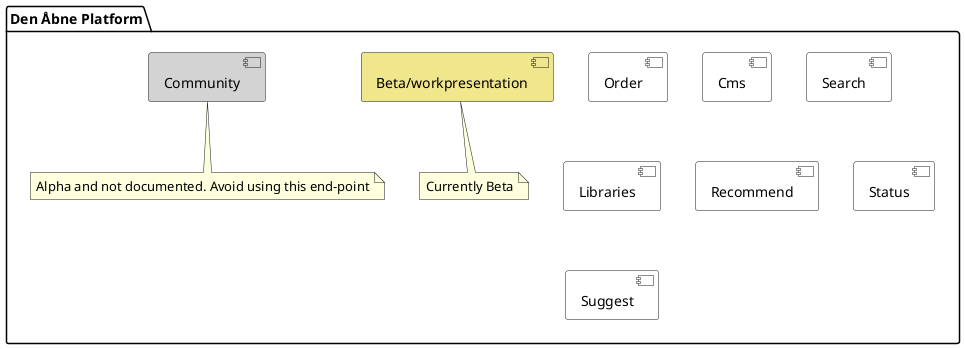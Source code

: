 @startuml
'header SayHello
'footer Page %page% of %lastpage%

skinparam component {
    backgroundColor [Biblio] LightGray
}

package "Den Åbne Platform" {
    together {
      [Order]
      [Cms]
      [Search]
      [Libraries]
      [Recommend]
      [Status]
      [Suggest]
      [Beta/workpresentation] #Khaki
      [Community] #LightGray
      note bottom of [Beta/workpresentation]: Currently Beta
      note bottom of [Community]: Alpha and not documented. Avoid using this end-point
    }
}

@enduml
